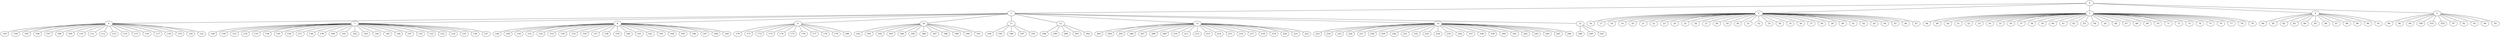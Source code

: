 
graph graphname {
    0 -- 1
0 -- 2
0 -- 3
0 -- 4
0 -- 5
1 -- 6
1 -- 7
1 -- 8
1 -- 9
1 -- 10
1 -- 11
1 -- 12
1 -- 13
1 -- 14
1 -- 15
2 -- 16
2 -- 17
2 -- 18
2 -- 19
2 -- 20
2 -- 21
2 -- 22
2 -- 23
2 -- 24
2 -- 25
2 -- 26
2 -- 27
2 -- 28
2 -- 29
2 -- 30
2 -- 31
2 -- 32
2 -- 33
2 -- 34
2 -- 35
2 -- 36
2 -- 37
2 -- 38
2 -- 39
2 -- 40
2 -- 41
2 -- 42
2 -- 43
2 -- 44
2 -- 45
2 -- 46
2 -- 47
3 -- 48
3 -- 49
3 -- 50
3 -- 51
3 -- 52
3 -- 53
3 -- 54
3 -- 55
3 -- 56
3 -- 57
3 -- 58
3 -- 59
3 -- 60
3 -- 61
3 -- 62
3 -- 63
3 -- 64
3 -- 65
3 -- 66
3 -- 67
3 -- 68
3 -- 69
3 -- 70
3 -- 71
3 -- 72
3 -- 73
3 -- 74
3 -- 75
3 -- 76
3 -- 77
3 -- 78
3 -- 79
4 -- 80
4 -- 81
4 -- 82
4 -- 83
4 -- 84
4 -- 85
4 -- 86
4 -- 87
4 -- 88
4 -- 89
4 -- 90
4 -- 91
5 -- 96
5 -- 98
5 -- 99
5 -- 100
5 -- 101
5 -- 102
5 -- 97
5 -- 92
5 -- 93
5 -- 94
5 -- 95
6 -- 103
6 -- 104
6 -- 105
6 -- 106
6 -- 107
6 -- 108
6 -- 109
6 -- 110
6 -- 111
6 -- 112
6 -- 113
6 -- 114
6 -- 115
6 -- 116
6 -- 117
6 -- 118
6 -- 119
6 -- 120
6 -- 121
7 -- 128
7 -- 130
7 -- 131
7 -- 132
7 -- 133
7 -- 134
7 -- 129
7 -- 136
7 -- 137
7 -- 138
7 -- 139
7 -- 140
7 -- 141
7 -- 142
7 -- 143
7 -- 144
7 -- 145
7 -- 146
7 -- 147
7 -- 135
7 -- 122
7 -- 123
7 -- 124
7 -- 125
7 -- 126
7 -- 127
8 -- 148
8 -- 149
8 -- 150
8 -- 151
8 -- 152
8 -- 153
8 -- 154
8 -- 155
8 -- 156
8 -- 157
8 -- 158
8 -- 159
8 -- 160
8 -- 161
8 -- 162
8 -- 163
8 -- 164
8 -- 165
8 -- 166
8 -- 167
8 -- 168
8 -- 169
9 -- 170
9 -- 171
9 -- 172
9 -- 173
9 -- 174
9 -- 175
9 -- 176
9 -- 177
9 -- 178
9 -- 179
9 -- 180
10 -- 192
10 -- 181
10 -- 182
10 -- 183
10 -- 184
10 -- 185
10 -- 186
10 -- 187
10 -- 188
10 -- 189
10 -- 190
10 -- 191
11 -- 194
11 -- 195
11 -- 196
11 -- 197
11 -- 193
12 -- 198
12 -- 199
12 -- 200
12 -- 201
12 -- 202
13 -- 203
13 -- 204
13 -- 205
13 -- 206
13 -- 207
13 -- 208
13 -- 209
13 -- 210
13 -- 211
13 -- 212
13 -- 213
13 -- 214
13 -- 215
13 -- 216
13 -- 217
13 -- 218
13 -- 219
13 -- 220
13 -- 221
13 -- 222
14 -- 223
14 -- 224
14 -- 225
14 -- 226
14 -- 227
14 -- 228
14 -- 229
14 -- 230
14 -- 231
14 -- 232
14 -- 233
14 -- 234
14 -- 235
14 -- 236
14 -- 237
14 -- 238
14 -- 239
14 -- 240
14 -- 241
14 -- 242
14 -- 243
14 -- 244
14 -- 245
14 -- 246
15 -- 248
15 -- 249
15 -- 247

}
